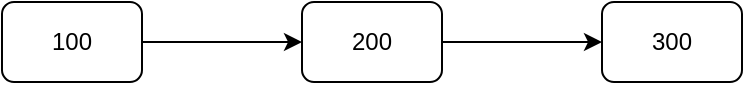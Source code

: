<mxfile>
    <diagram id="GNQ4evt6C6Bu2ZUcNUr9" name="Page-1">
        <mxGraphModel dx="541" dy="419" grid="1" gridSize="10" guides="1" tooltips="1" connect="1" arrows="1" fold="1" page="1" pageScale="1" pageWidth="850" pageHeight="1100" math="0" shadow="0">
            <root>
                <mxCell id="0"/>
                <mxCell id="1" parent="0"/>
                <mxCell id="4" value="" style="edgeStyle=none;html=1;" edge="1" parent="1" source="2" target="3">
                    <mxGeometry relative="1" as="geometry"/>
                </mxCell>
                <mxCell id="2" value="100" style="rounded=1;whiteSpace=wrap;html=1;" vertex="1" parent="1">
                    <mxGeometry x="70" y="150" width="70" height="40" as="geometry"/>
                </mxCell>
                <mxCell id="6" value="" style="edgeStyle=none;html=1;" edge="1" parent="1" source="3" target="5">
                    <mxGeometry relative="1" as="geometry"/>
                </mxCell>
                <mxCell id="3" value="200" style="rounded=1;whiteSpace=wrap;html=1;" vertex="1" parent="1">
                    <mxGeometry x="220" y="150" width="70" height="40" as="geometry"/>
                </mxCell>
                <mxCell id="5" value="300" style="rounded=1;whiteSpace=wrap;html=1;" vertex="1" parent="1">
                    <mxGeometry x="370" y="150" width="70" height="40" as="geometry"/>
                </mxCell>
            </root>
        </mxGraphModel>
    </diagram>
</mxfile>